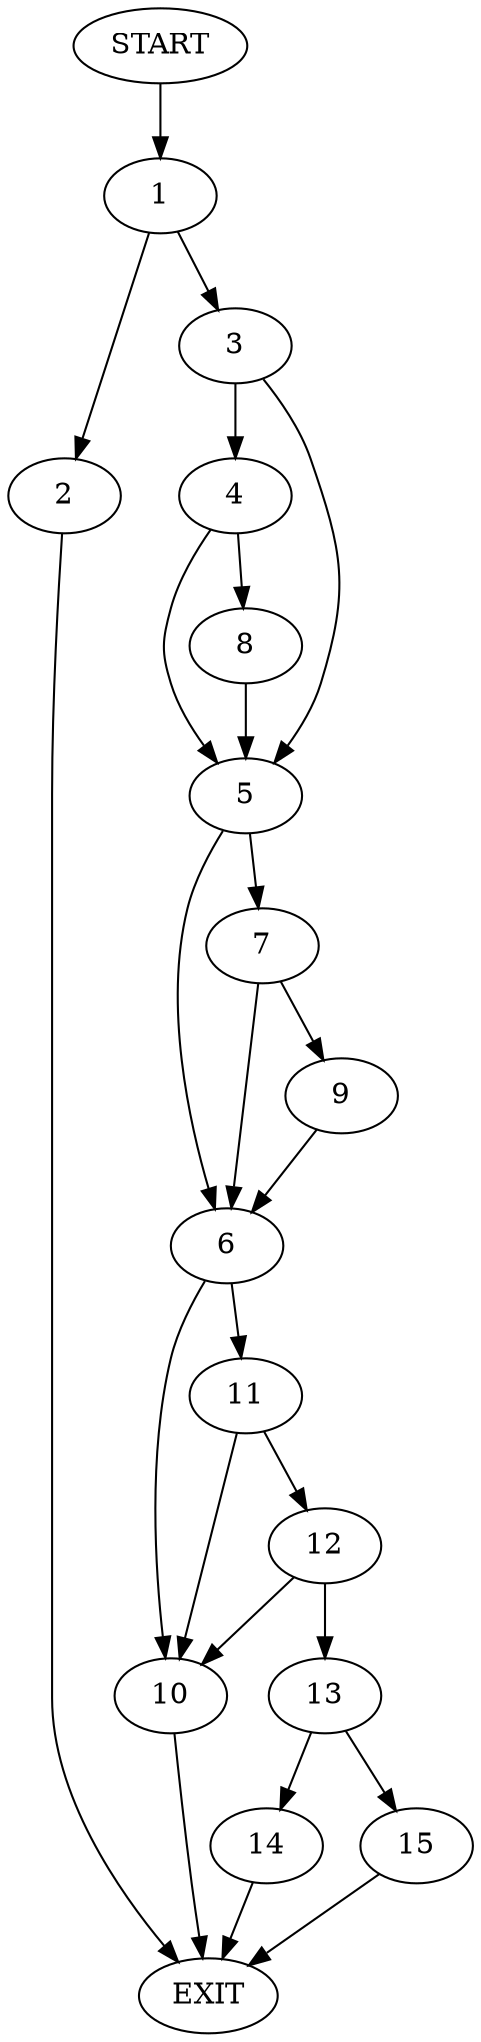 digraph {
0 [label="START"]
16 [label="EXIT"]
0 -> 1
1 -> 2
1 -> 3
3 -> 4
3 -> 5
2 -> 16
5 -> 6
5 -> 7
4 -> 8
4 -> 5
8 -> 5
7 -> 9
7 -> 6
6 -> 10
6 -> 11
9 -> 6
11 -> 12
11 -> 10
10 -> 16
12 -> 13
12 -> 10
13 -> 14
13 -> 15
14 -> 16
15 -> 16
}
